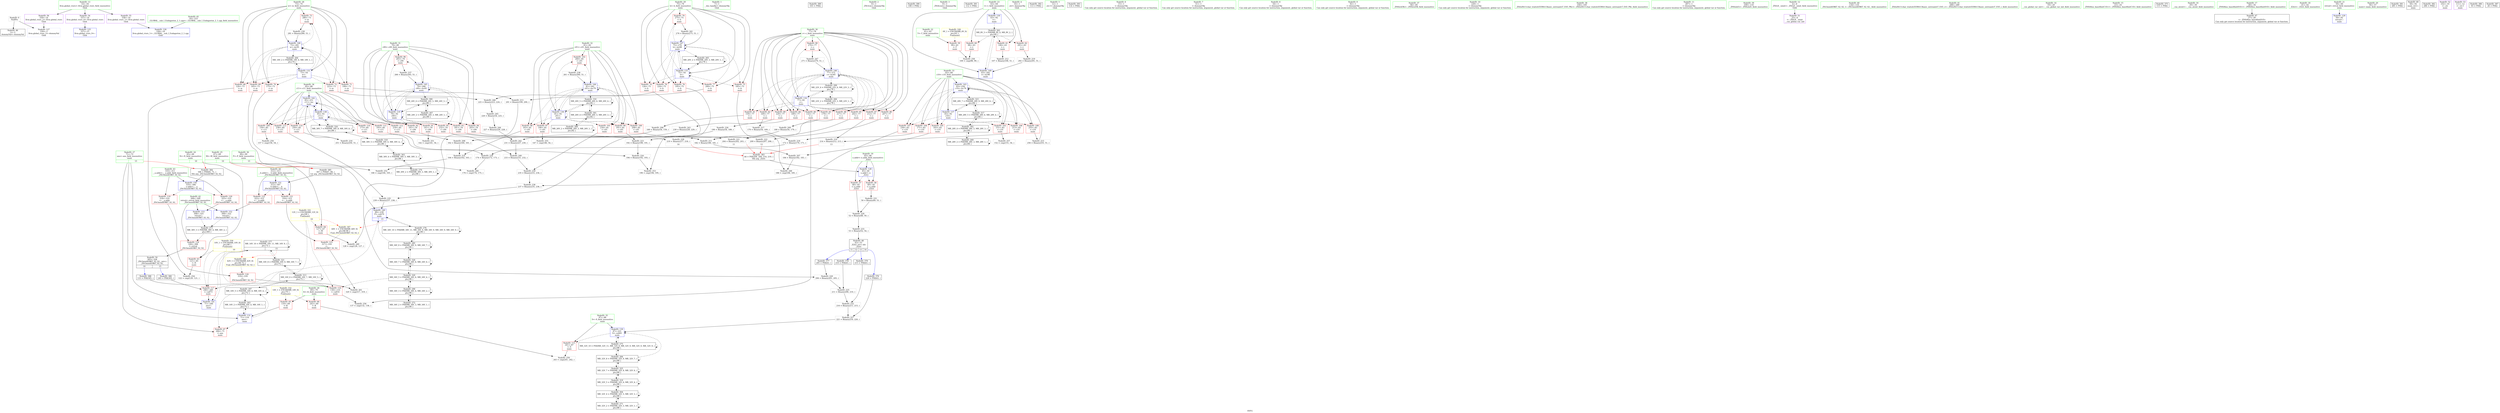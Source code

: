 digraph "SVFG" {
	label="SVFG";

	Node0x55c3eec5e790 [shape=record,color=grey,label="{NodeID: 0\nNullPtr}"];
	Node0x55c3eec5e790 -> Node0x55c3eec7aa50[style=solid];
	Node0x55c3eec5e790 -> Node0x55c3eec80d90[style=solid];
	Node0x55c3eec9a570 [shape=record,color=black,label="{NodeID: 277\nMR_16V_10 = PHI(MR_16V_11, MR_16V_9, )\npts\{72 \}\n|{|<s4>15}}"];
	Node0x55c3eec9a570 -> Node0x55c3eec80540[style=dashed];
	Node0x55c3eec9a570 -> Node0x55c3eec81920[style=dashed];
	Node0x55c3eec9a570 -> Node0x55c3eec9a570[style=dashed];
	Node0x55c3eec9a570 -> Node0x55c3eeca8570[style=dashed];
	Node0x55c3eec9a570:s4 -> Node0x55c3eecac6b0[style=dashed,color=red];
	Node0x55c3eec7b070 [shape=record,color=red,label="{NodeID: 111\n193\<--85\n\<--c11\nmain\n}"];
	Node0x55c3eec7b070 -> Node0x55c3eec87ba0[style=solid];
	Node0x55c3eec5ebe0 [shape=record,color=green,label="{NodeID: 28\n73\<--74\nw\<--w_field_insensitive\nmain\n}"];
	Node0x55c3eec5ebe0 -> Node0x55c3eec7cd40[style=solid];
	Node0x55c3eec5ebe0 -> Node0x55c3eec7ce10[style=solid];
	Node0x55c3eec5ebe0 -> Node0x55c3eec7cee0[style=solid];
	Node0x55c3eec5ebe0 -> Node0x55c3eec7cfb0[style=solid];
	Node0x55c3eec5ebe0 -> Node0x55c3eec7d080[style=solid];
	Node0x55c3eec5ebe0 -> Node0x55c3eec7d150[style=solid];
	Node0x55c3eec5ebe0 -> Node0x55c3eec811d0[style=solid];
	Node0x55c3eec5ebe0 -> Node0x55c3eec81ed0[style=solid];
	Node0x55c3eec84190 [shape=record,color=black,label="{NodeID: 388\n133 = PHI(305, )\n}"];
	Node0x55c3eec84190 -> Node0x55c3eec804b0[style=solid];
	Node0x55c3eec878a0 [shape=record,color=grey,label="{NodeID: 222\n209 = Binary(207, 208, )\n|{<s0>12}}"];
	Node0x55c3eec878a0:s0 -> Node0x55c3eecc24a0[style=solid,color=red];
	Node0x55c3eec81780 [shape=record,color=blue,label="{NodeID: 139\n87\<--221\nS\<--sub61\nmain\n}"];
	Node0x55c3eec81780 -> Node0x55c3eec80420[style=dashed];
	Node0x55c3eec81780 -> Node0x55c3eec99b70[style=dashed];
	Node0x55c3eec7c350 [shape=record,color=purple,label="{NodeID: 56\n339\<--14\nllvm.global_ctors_2\<--llvm.global_ctors\nGlob }"];
	Node0x55c3eec7c350 -> Node0x55c3eec80d90[style=solid];
	Node0x55c3eec8a2a0 [shape=record,color=grey,label="{NodeID: 250\n157 = cmp(156, 54, )\n}"];
	Node0x55c3eec7da40 [shape=record,color=red,label="{NodeID: 84\n189\<--77\n\<--c\nmain\n}"];
	Node0x55c3eec7da40 -> Node0x55c3eec87ea0[style=solid];
	Node0x55c3eec6dd50 [shape=record,color=green,label="{NodeID: 1\n7\<--1\n__dso_handle\<--dummyObj\nGlob }"];
	Node0x55c3eec7b140 [shape=record,color=red,label="{NodeID: 112\n218\<--85\n\<--c11\nmain\n}"];
	Node0x55c3eec7b140 -> Node0x55c3eec881a0[style=solid];
	Node0x55c3eec79dd0 [shape=record,color=green,label="{NodeID: 29\n75\<--76\nh\<--h_field_insensitive\nmain\n}"];
	Node0x55c3eec79dd0 -> Node0x55c3eec7d220[style=solid];
	Node0x55c3eec79dd0 -> Node0x55c3eec7d2f0[style=solid];
	Node0x55c3eec79dd0 -> Node0x55c3eec7d3c0[style=solid];
	Node0x55c3eec79dd0 -> Node0x55c3eec7d490[style=solid];
	Node0x55c3eec79dd0 -> Node0x55c3eec7d560[style=solid];
	Node0x55c3eec79dd0 -> Node0x55c3eec7d630[style=solid];
	Node0x55c3eec79dd0 -> Node0x55c3eec812a0[style=solid];
	Node0x55c3eec79dd0 -> Node0x55c3eec81e00[style=solid];
	Node0x55c3eec843c0 [shape=record,color=black,label="{NodeID: 389\n103 = PHI()\n}"];
	Node0x55c3eec87a20 [shape=record,color=grey,label="{NodeID: 223\n192 = Binary(190, 191, )\n}"];
	Node0x55c3eec87a20 -> Node0x55c3eec87ba0[style=solid];
	Node0x55c3eec81850 [shape=record,color=blue,label="{NodeID: 140\n89\<--239\nP\<--sub70\nmain\n|{|<s2>15}}"];
	Node0x55c3eec81850 -> Node0x55c3eec80540[style=dashed];
	Node0x55c3eec81850 -> Node0x55c3eec9a070[style=dashed];
	Node0x55c3eec81850:s2 -> Node0x55c3eecac790[style=dashed,color=red];
	Node0x55c3eec7c450 [shape=record,color=red,label="{NodeID: 57\n48\<--45\n\<--x.addr\n_Z2tri\n}"];
	Node0x55c3eec7c450 -> Node0x55c3eec88320[style=solid];
	Node0x55c3eec8a420 [shape=record,color=grey,label="{NodeID: 251\n142 = cmp(141, 54, )\n}"];
	Node0x55c3eec7db10 [shape=record,color=red,label="{NodeID: 85\n202\<--77\n\<--c\nmain\n}"];
	Node0x55c3eec7db10 -> Node0x55c3eec87720[style=solid];
	Node0x55c3eec704f0 [shape=record,color=green,label="{NodeID: 2\n8\<--1\n_ZSt3cin\<--dummyObj\nGlob }"];
	Node0x55c3eec7b210 [shape=record,color=red,label="{NodeID: 113\n238\<--85\n\<--c11\nmain\n}"];
	Node0x55c3eec7b210 -> Node0x55c3eec88c20[style=solid];
	Node0x55c3eec79e60 [shape=record,color=green,label="{NodeID: 30\n77\<--78\nc\<--c_field_insensitive\nmain\n}"];
	Node0x55c3eec79e60 -> Node0x55c3eec7d700[style=solid];
	Node0x55c3eec79e60 -> Node0x55c3eec7d7d0[style=solid];
	Node0x55c3eec79e60 -> Node0x55c3eec7d8a0[style=solid];
	Node0x55c3eec79e60 -> Node0x55c3eec7d970[style=solid];
	Node0x55c3eec79e60 -> Node0x55c3eec7da40[style=solid];
	Node0x55c3eec79e60 -> Node0x55c3eec7db10[style=solid];
	Node0x55c3eec79e60 -> Node0x55c3eec7dbe0[style=solid];
	Node0x55c3eec79e60 -> Node0x55c3eec7dcb0[style=solid];
	Node0x55c3eec79e60 -> Node0x55c3eec7dd80[style=solid];
	Node0x55c3eec79e60 -> Node0x55c3eec7de50[style=solid];
	Node0x55c3eec79e60 -> Node0x55c3eec7df20[style=solid];
	Node0x55c3eec79e60 -> Node0x55c3eec81370[style=solid];
	Node0x55c3eec79e60 -> Node0x55c3eec81d30[style=solid];
	Node0x55c3eec84490 [shape=record,color=black,label="{NodeID: 390\n108 = PHI()\n}"];
	Node0x55c3eec87ba0 [shape=record,color=grey,label="{NodeID: 224\n194 = Binary(192, 193, )\n}"];
	Node0x55c3eec87ba0 -> Node0x55c3eec8a720[style=solid];
	Node0x55c3eec81920 [shape=record,color=blue,label="{NodeID: 141\n71\<--246\nans\<--\nmain\n}"];
	Node0x55c3eec81920 -> Node0x55c3eec9a570[style=dashed];
	Node0x55c3eec7c520 [shape=record,color=red,label="{NodeID: 58\n49\<--45\n\<--x.addr\n_Z2tri\n}"];
	Node0x55c3eec7c520 -> Node0x55c3eec88620[style=solid];
	Node0x55c3eec8a5a0 [shape=record,color=grey,label="{NodeID: 252\n166 = cmp(164, 165, )\n}"];
	Node0x55c3eec7dbe0 [shape=record,color=red,label="{NodeID: 86\n207\<--77\n\<--c\nmain\n}"];
	Node0x55c3eec7dbe0 -> Node0x55c3eec878a0[style=solid];
	Node0x55c3eec5d9b0 [shape=record,color=green,label="{NodeID: 3\n9\<--1\n_ZSt4cout\<--dummyObj\nGlob }"];
	Node0x55c3eec7b2e0 [shape=record,color=red,label="{NodeID: 114\n250\<--85\n\<--c11\nmain\n}"];
	Node0x55c3eec7b2e0 -> Node0x55c3eec86fa0[style=solid];
	Node0x55c3eec79ef0 [shape=record,color=green,label="{NodeID: 31\n79\<--80\nc00\<--c00_field_insensitive\nmain\n}"];
	Node0x55c3eec79ef0 -> Node0x55c3eec7dff0[style=solid];
	Node0x55c3eec79ef0 -> Node0x55c3eec7e0c0[style=solid];
	Node0x55c3eec79ef0 -> Node0x55c3eec7e190[style=solid];
	Node0x55c3eec79ef0 -> Node0x55c3eec7e260[style=solid];
	Node0x55c3eec79ef0 -> Node0x55c3eec7e330[style=solid];
	Node0x55c3eec79ef0 -> Node0x55c3eec7b460[style=solid];
	Node0x55c3eec79ef0 -> Node0x55c3eec81440[style=solid];
	Node0x55c3eec79ef0 -> Node0x55c3eec81c60[style=solid];
	Node0x55c3eec84560 [shape=record,color=black,label="{NodeID: 391\n112 = PHI()\n}"];
	Node0x55c3eec87d20 [shape=record,color=grey,label="{NodeID: 225\n211 = Binary(206, 210, )\n}"];
	Node0x55c3eec87d20 -> Node0x55c3eec887a0[style=solid];
	Node0x55c3eec819f0 [shape=record,color=blue,label="{NodeID: 142\n85\<--251\nc11\<--inc\nmain\n}"];
	Node0x55c3eec819f0 -> Node0x55c3eec7aed0[style=dashed];
	Node0x55c3eec819f0 -> Node0x55c3eec7afa0[style=dashed];
	Node0x55c3eec819f0 -> Node0x55c3eec7b070[style=dashed];
	Node0x55c3eec819f0 -> Node0x55c3eec7b140[style=dashed];
	Node0x55c3eec819f0 -> Node0x55c3eec7b210[style=dashed];
	Node0x55c3eec819f0 -> Node0x55c3eec7b2e0[style=dashed];
	Node0x55c3eec819f0 -> Node0x55c3eec816b0[style=dashed];
	Node0x55c3eec819f0 -> Node0x55c3eec819f0[style=dashed];
	Node0x55c3eec819f0 -> Node0x55c3eeca9470[style=dashed];
	Node0x55c3eec7c5f0 [shape=record,color=red,label="{NodeID: 59\n99\<--61\n\<--T\nmain\n}"];
	Node0x55c3eec7c5f0 -> Node0x55c3eec7fa50[style=solid];
	Node0x55c3eec8a720 [shape=record,color=grey,label="{NodeID: 253\n196 = cmp(194, 195, )\n}"];
	Node0x55c3eec7dcb0 [shape=record,color=red,label="{NodeID: 87\n212\<--77\n\<--c\nmain\n}"];
	Node0x55c3eec7dcb0 -> Node0x55c3eec866a0[style=solid];
	Node0x55c3eec5dfe0 [shape=record,color=green,label="{NodeID: 4\n10\<--1\n.str\<--dummyObj\nGlob }"];
	Node0x55c3eec80420 [shape=record,color=red,label="{NodeID: 115\n241\<--87\n\<--S\nmain\n}"];
	Node0x55c3eec80420 -> Node0x55c3eec7fbd0[style=solid];
	Node0x55c3eec79f80 [shape=record,color=green,label="{NodeID: 32\n81\<--82\nc01\<--c01_field_insensitive\nmain\n}"];
	Node0x55c3eec79f80 -> Node0x55c3eec7b530[style=solid];
	Node0x55c3eec79f80 -> Node0x55c3eec7b600[style=solid];
	Node0x55c3eec79f80 -> Node0x55c3eec7b6d0[style=solid];
	Node0x55c3eec79f80 -> Node0x55c3eec7b7a0[style=solid];
	Node0x55c3eec79f80 -> Node0x55c3eec7b870[style=solid];
	Node0x55c3eec79f80 -> Node0x55c3eec7b940[style=solid];
	Node0x55c3eec79f80 -> Node0x55c3eec81510[style=solid];
	Node0x55c3eec79f80 -> Node0x55c3eec81b90[style=solid];
	Node0x55c3eec84630 [shape=record,color=black,label="{NodeID: 392\n113 = PHI()\n}"];
	Node0x55c3eec87ea0 [shape=record,color=grey,label="{NodeID: 226\n190 = Binary(54, 189, )\n}"];
	Node0x55c3eec87ea0 -> Node0x55c3eec87a20[style=solid];
	Node0x55c3eec81ac0 [shape=record,color=blue,label="{NodeID: 143\n83\<--256\nc10\<--inc76\nmain\n}"];
	Node0x55c3eec81ac0 -> Node0x55c3eec7ba10[style=dashed];
	Node0x55c3eec81ac0 -> Node0x55c3eec7bae0[style=dashed];
	Node0x55c3eec81ac0 -> Node0x55c3eec7bbb0[style=dashed];
	Node0x55c3eec81ac0 -> Node0x55c3eec7ac60[style=dashed];
	Node0x55c3eec81ac0 -> Node0x55c3eec7ad30[style=dashed];
	Node0x55c3eec81ac0 -> Node0x55c3eec7ae00[style=dashed];
	Node0x55c3eec81ac0 -> Node0x55c3eec81ac0[style=dashed];
	Node0x55c3eec81ac0 -> Node0x55c3eeca8f70[style=dashed];
	Node0x55c3eec7c6c0 [shape=record,color=red,label="{NodeID: 60\n98\<--63\n\<--t\nmain\n}"];
	Node0x55c3eec7c6c0 -> Node0x55c3eec7fa50[style=solid];
	Node0x55c3eec7f450 [shape=record,color=grey,label="{NodeID: 254\n122 = cmp(120, 121, )\n}"];
	Node0x55c3eec7dd80 [shape=record,color=red,label="{NodeID: 88\n217\<--77\n\<--c\nmain\n}"];
	Node0x55c3eec7dd80 -> Node0x55c3eec881a0[style=solid];
	Node0x55c3eec5e070 [shape=record,color=green,label="{NodeID: 5\n12\<--1\n.str.1\<--dummyObj\nGlob }"];
	Node0x55c3eec804b0 [shape=record,color=red,label="{NodeID: 116\n136\<--133\n\<--call14\nmain\n}"];
	Node0x55c3eec804b0 -> Node0x55c3eec7f750[style=solid];
	Node0x55c3eec7a010 [shape=record,color=green,label="{NodeID: 33\n83\<--84\nc10\<--c10_field_insensitive\nmain\n}"];
	Node0x55c3eec7a010 -> Node0x55c3eec7ba10[style=solid];
	Node0x55c3eec7a010 -> Node0x55c3eec7bae0[style=solid];
	Node0x55c3eec7a010 -> Node0x55c3eec7bbb0[style=solid];
	Node0x55c3eec7a010 -> Node0x55c3eec7ac60[style=solid];
	Node0x55c3eec7a010 -> Node0x55c3eec7ad30[style=solid];
	Node0x55c3eec7a010 -> Node0x55c3eec7ae00[style=solid];
	Node0x55c3eec7a010 -> Node0x55c3eec815e0[style=solid];
	Node0x55c3eec7a010 -> Node0x55c3eec81ac0[style=solid];
	Node0x55c3eec84730 [shape=record,color=black,label="{NodeID: 393\n114 = PHI()\n}"];
	Node0x55c3eec88020 [shape=record,color=grey,label="{NodeID: 227\n221 = Binary(216, 220, )\n}"];
	Node0x55c3eec88020 -> Node0x55c3eec81780[style=solid];
	Node0x55c3eec81b90 [shape=record,color=blue,label="{NodeID: 144\n81\<--261\nc01\<--inc79\nmain\n}"];
	Node0x55c3eec81b90 -> Node0x55c3eec7b530[style=dashed];
	Node0x55c3eec81b90 -> Node0x55c3eec7b600[style=dashed];
	Node0x55c3eec81b90 -> Node0x55c3eec7b6d0[style=dashed];
	Node0x55c3eec81b90 -> Node0x55c3eec7b7a0[style=dashed];
	Node0x55c3eec81b90 -> Node0x55c3eec7b870[style=dashed];
	Node0x55c3eec81b90 -> Node0x55c3eec7b940[style=dashed];
	Node0x55c3eec81b90 -> Node0x55c3eec81510[style=dashed];
	Node0x55c3eec81b90 -> Node0x55c3eec81b90[style=dashed];
	Node0x55c3eec81b90 -> Node0x55c3eeca6c70[style=dashed];
	Node0x55c3eec7c790 [shape=record,color=red,label="{NodeID: 61\n106\<--63\n\<--t\nmain\n}"];
	Node0x55c3eec7c790 -> Node0x55c3eec869a0[style=solid];
	Node0x55c3eec7f5d0 [shape=record,color=grey,label="{NodeID: 255\n147 = cmp(146, 54, )\n}"];
	Node0x55c3eec7de50 [shape=record,color=red,label="{NodeID: 89\n229\<--77\n\<--c\nmain\n}"];
	Node0x55c3eec7de50 -> Node0x55c3eec89820[style=solid];
	Node0x55c3eec5f420 [shape=record,color=green,label="{NodeID: 6\n15\<--1\n\<--dummyObj\nCan only get source location for instruction, argument, global var or function.}"];
	Node0x55c3eec80540 [shape=record,color=red,label="{NodeID: 117\n246\<--245\n\<--call73\nmain\n}"];
	Node0x55c3eec80540 -> Node0x55c3eec81920[style=solid];
	Node0x55c3eec7a0a0 [shape=record,color=green,label="{NodeID: 34\n85\<--86\nc11\<--c11_field_insensitive\nmain\n}"];
	Node0x55c3eec7a0a0 -> Node0x55c3eec7aed0[style=solid];
	Node0x55c3eec7a0a0 -> Node0x55c3eec7afa0[style=solid];
	Node0x55c3eec7a0a0 -> Node0x55c3eec7b070[style=solid];
	Node0x55c3eec7a0a0 -> Node0x55c3eec7b140[style=solid];
	Node0x55c3eec7a0a0 -> Node0x55c3eec7b210[style=solid];
	Node0x55c3eec7a0a0 -> Node0x55c3eec7b2e0[style=solid];
	Node0x55c3eec7a0a0 -> Node0x55c3eec816b0[style=solid];
	Node0x55c3eec7a0a0 -> Node0x55c3eec819f0[style=solid];
	Node0x55c3eec881a0 [shape=record,color=grey,label="{NodeID: 228\n219 = Binary(217, 218, )\n|{<s0>14}}"];
	Node0x55c3eec881a0:s0 -> Node0x55c3eecc24a0[style=solid,color=red];
	Node0x55c3eec81c60 [shape=record,color=blue,label="{NodeID: 145\n79\<--266\nc00\<--inc82\nmain\n}"];
	Node0x55c3eec81c60 -> Node0x55c3eec7dff0[style=dashed];
	Node0x55c3eec81c60 -> Node0x55c3eec7e0c0[style=dashed];
	Node0x55c3eec81c60 -> Node0x55c3eec7e190[style=dashed];
	Node0x55c3eec81c60 -> Node0x55c3eec7e260[style=dashed];
	Node0x55c3eec81c60 -> Node0x55c3eec7e330[style=dashed];
	Node0x55c3eec81c60 -> Node0x55c3eec7b460[style=dashed];
	Node0x55c3eec81c60 -> Node0x55c3eec81440[style=dashed];
	Node0x55c3eec81c60 -> Node0x55c3eec81c60[style=dashed];
	Node0x55c3eec81c60 -> Node0x55c3eeca1c70[style=dashed];
	Node0x55c3eec7c860 [shape=record,color=red,label="{NodeID: 62\n291\<--63\n\<--t\nmain\n}"];
	Node0x55c3eec7c860 -> Node0x55c3eec87420[style=solid];
	Node0x55c3eec7f750 [shape=record,color=grey,label="{NodeID: 256\n137 = cmp(132, 136, )\n}"];
	Node0x55c3eec7df20 [shape=record,color=red,label="{NodeID: 90\n270\<--77\n\<--c\nmain\n}"];
	Node0x55c3eec7df20 -> Node0x55c3eec89e20[style=solid];
	Node0x55c3eec5f4b0 [shape=record,color=green,label="{NodeID: 7\n51\<--1\n\<--dummyObj\nCan only get source location for instruction, argument, global var or function.}"];
	Node0x55c3eec9d080 [shape=record,color=black,label="{NodeID: 284\nMR_32V_8 = PHI(MR_32V_9, MR_32V_7, )\npts\{88 \}\n}"];
	Node0x55c3eec9d080 -> Node0x55c3eec81780[style=dashed];
	Node0x55c3eec9d080 -> Node0x55c3eec99b70[style=dashed];
	Node0x55c3eec9d080 -> Node0x55c3eec9d080[style=dashed];
	Node0x55c3eec9d080 -> Node0x55c3eeca9970[style=dashed];
	Node0x55c3eec80610 [shape=record,color=red,label="{NodeID: 118\n328\<--308\n\<--retval\n_ZSt3minIiERKT_S2_S2_\n}"];
	Node0x55c3eec80610 -> Node0x55c3eec7be10[style=solid];
	Node0x55c3eec7a130 [shape=record,color=green,label="{NodeID: 35\n87\<--88\nS\<--S_field_insensitive\nmain\n}"];
	Node0x55c3eec7a130 -> Node0x55c3eec80420[style=solid];
	Node0x55c3eec7a130 -> Node0x55c3eec81780[style=solid];
	Node0x55c3eec88320 [shape=record,color=grey,label="{NodeID: 229\n52 = Binary(48, 50, )\n}"];
	Node0x55c3eec88320 -> Node0x55c3eec88920[style=solid];
	Node0x55c3eec81d30 [shape=record,color=blue,label="{NodeID: 146\n77\<--271\nc\<--inc85\nmain\n}"];
	Node0x55c3eec81d30 -> Node0x55c3eec7d700[style=dashed];
	Node0x55c3eec81d30 -> Node0x55c3eec7d7d0[style=dashed];
	Node0x55c3eec81d30 -> Node0x55c3eec7d8a0[style=dashed];
	Node0x55c3eec81d30 -> Node0x55c3eec7d970[style=dashed];
	Node0x55c3eec81d30 -> Node0x55c3eec7da40[style=dashed];
	Node0x55c3eec81d30 -> Node0x55c3eec7db10[style=dashed];
	Node0x55c3eec81d30 -> Node0x55c3eec7dbe0[style=dashed];
	Node0x55c3eec81d30 -> Node0x55c3eec7dcb0[style=dashed];
	Node0x55c3eec81d30 -> Node0x55c3eec7dd80[style=dashed];
	Node0x55c3eec81d30 -> Node0x55c3eec7de50[style=dashed];
	Node0x55c3eec81d30 -> Node0x55c3eec7df20[style=dashed];
	Node0x55c3eec81d30 -> Node0x55c3eec81d30[style=dashed];
	Node0x55c3eec81d30 -> Node0x55c3eeca1770[style=dashed];
	Node0x55c3eec7c930 [shape=record,color=red,label="{NodeID: 63\n121\<--65\n\<--N\nmain\n}"];
	Node0x55c3eec7c930 -> Node0x55c3eec7f450[style=solid];
	Node0x55c3eec7f8d0 [shape=record,color=grey,label="{NodeID: 257\n152 = cmp(151, 54, )\n}"];
	Node0x55c3eec7dff0 [shape=record,color=red,label="{NodeID: 91\n141\<--79\n\<--c00\nmain\n}"];
	Node0x55c3eec7dff0 -> Node0x55c3eec8a420[style=solid];
	Node0x55c3eec5f540 [shape=record,color=green,label="{NodeID: 8\n54\<--1\n\<--dummyObj\nCan only get source location for instruction, argument, global var or function.}"];
	Node0x55c3eec9d170 [shape=record,color=black,label="{NodeID: 285\nMR_34V_8 = PHI(MR_34V_9, MR_34V_7, )\npts\{90 \}\n}"];
	Node0x55c3eec9d170 -> Node0x55c3eec81850[style=dashed];
	Node0x55c3eec9d170 -> Node0x55c3eec9a070[style=dashed];
	Node0x55c3eec9d170 -> Node0x55c3eec9d170[style=dashed];
	Node0x55c3eec9d170 -> Node0x55c3eeca9e70[style=dashed];
	Node0x55c3eec806e0 [shape=record,color=red,label="{NodeID: 119\n318\<--310\n\<--__a.addr\n_ZSt3minIiERKT_S2_S2_\n}"];
	Node0x55c3eec806e0 -> Node0x55c3eec80af0[style=solid];
	Node0x55c3eec7a200 [shape=record,color=green,label="{NodeID: 36\n89\<--90\nP\<--P_field_insensitive\nmain\n|{|<s1>15}}"];
	Node0x55c3eec7a200 -> Node0x55c3eec81850[style=solid];
	Node0x55c3eec7a200:s1 -> Node0x55c3eecc2a00[style=solid,color=red];
	Node0x55c3eeca5d70 [shape=record,color=black,label="{NodeID: 313\nMR_16V_6 = PHI(MR_16V_7, MR_16V_5, )\npts\{72 \}\n}"];
	Node0x55c3eeca5d70 -> Node0x55c3eec804b0[style=dashed];
	Node0x55c3eeca5d70 -> Node0x55c3eeca0d70[style=dashed];
	Node0x55c3eeca5d70 -> Node0x55c3eeca5d70[style=dashed];
	Node0x55c3eeca5d70 -> Node0x55c3eeca8570[style=dashed];
	Node0x55c3eec884a0 [shape=record,color=grey,label="{NodeID: 230\n281 = Binary(280, 51, )\n}"];
	Node0x55c3eec884a0 -> Node0x55c3eec81ed0[style=solid];
	Node0x55c3eec81e00 [shape=record,color=blue,label="{NodeID: 147\n75\<--276\nh\<--inc88\nmain\n}"];
	Node0x55c3eec81e00 -> Node0x55c3eec7d220[style=dashed];
	Node0x55c3eec81e00 -> Node0x55c3eec7d2f0[style=dashed];
	Node0x55c3eec81e00 -> Node0x55c3eec7d3c0[style=dashed];
	Node0x55c3eec81e00 -> Node0x55c3eec7d490[style=dashed];
	Node0x55c3eec81e00 -> Node0x55c3eec7d560[style=dashed];
	Node0x55c3eec81e00 -> Node0x55c3eec7d630[style=dashed];
	Node0x55c3eec81e00 -> Node0x55c3eec812a0[style=dashed];
	Node0x55c3eec81e00 -> Node0x55c3eec81e00[style=dashed];
	Node0x55c3eec81e00 -> Node0x55c3eec96970[style=dashed];
	Node0x55c3eec7ca00 [shape=record,color=red,label="{NodeID: 64\n127\<--67\n\<--M\nmain\n}"];
	Node0x55c3eec7ca00 -> Node0x55c3eec8a120[style=solid];
	Node0x55c3eec7fa50 [shape=record,color=grey,label="{NodeID: 258\n100 = cmp(98, 99, )\n}"];
	Node0x55c3eec7e0c0 [shape=record,color=red,label="{NodeID: 92\n161\<--79\n\<--c00\nmain\n}"];
	Node0x55c3eec7e0c0 -> Node0x55c3eec863a0[style=solid];
	Node0x55c3eec5ddd0 [shape=record,color=green,label="{NodeID: 9\n92\<--1\n\<--dummyObj\nCan only get source location for instruction, argument, global var or function.}"];
	Node0x55c3eec807b0 [shape=record,color=red,label="{NodeID: 120\n325\<--310\n\<--__a.addr\n_ZSt3minIiERKT_S2_S2_\n}"];
	Node0x55c3eec807b0 -> Node0x55c3eec822e0[style=solid];
	Node0x55c3eec7a2d0 [shape=record,color=green,label="{NodeID: 37\n94\<--95\n_ZNSirsERi\<--_ZNSirsERi_field_insensitive\n}"];
	Node0x55c3eec88620 [shape=record,color=grey,label="{NodeID: 231\n50 = Binary(49, 51, )\n}"];
	Node0x55c3eec88620 -> Node0x55c3eec88320[style=solid];
	Node0x55c3eec81ed0 [shape=record,color=blue,label="{NodeID: 148\n73\<--281\nw\<--inc91\nmain\n}"];
	Node0x55c3eec81ed0 -> Node0x55c3eec7cd40[style=dashed];
	Node0x55c3eec81ed0 -> Node0x55c3eec7ce10[style=dashed];
	Node0x55c3eec81ed0 -> Node0x55c3eec7cee0[style=dashed];
	Node0x55c3eec81ed0 -> Node0x55c3eec7cfb0[style=dashed];
	Node0x55c3eec81ed0 -> Node0x55c3eec7d080[style=dashed];
	Node0x55c3eec81ed0 -> Node0x55c3eec7d150[style=dashed];
	Node0x55c3eec81ed0 -> Node0x55c3eec81ed0[style=dashed];
	Node0x55c3eec81ed0 -> Node0x55c3eec96470[style=dashed];
	Node0x55c3eec7cad0 [shape=record,color=red,label="{NodeID: 65\n116\<--69\n\<--K\nmain\n}"];
	Node0x55c3eec7cad0 -> Node0x55c3eec81100[style=solid];
	Node0x55c3eec7fbd0 [shape=record,color=grey,label="{NodeID: 259\n243 = cmp(241, 242, )\n}"];
	Node0x55c3eec7e190 [shape=record,color=red,label="{NodeID: 93\n181\<--79\n\<--c00\nmain\n}"];
	Node0x55c3eec7e190 -> Node0x55c3eec86820[style=solid];
	Node0x55c3eec5de60 [shape=record,color=green,label="{NodeID: 10\n228\<--1\n\<--dummyObj\nCan only get source location for instruction, argument, global var or function.}"];
	Node0x55c3eec80880 [shape=record,color=red,label="{NodeID: 121\n316\<--312\n\<--__b.addr\n_ZSt3minIiERKT_S2_S2_\n}"];
	Node0x55c3eec80880 -> Node0x55c3eec80a20[style=solid];
	Node0x55c3eec7a3a0 [shape=record,color=green,label="{NodeID: 38\n104\<--105\n_ZStlsISt11char_traitsIcEERSt13basic_ostreamIcT_ES5_PKc\<--_ZStlsISt11char_traitsIcEERSt13basic_ostreamIcT_ES5_PKc_field_insensitive\n}"];
	Node0x55c3eec887a0 [shape=record,color=grey,label="{NodeID: 232\n216 = Binary(211, 215, )\n}"];
	Node0x55c3eec887a0 -> Node0x55c3eec88020[style=solid];
	Node0x55c3eec81fa0 [shape=record,color=blue,label="{NodeID: 149\n63\<--292\nt\<--inc96\nmain\n}"];
	Node0x55c3eec81fa0 -> Node0x55c3eec95a70[style=dashed];
	Node0x55c3eec7cba0 [shape=record,color=red,label="{NodeID: 66\n242\<--69\n\<--K\nmain\n}"];
	Node0x55c3eec7cba0 -> Node0x55c3eec7fbd0[style=solid];
	Node0x55c3eec7fd50 [shape=record,color=grey,label="{NodeID: 260\n176 = cmp(174, 175, )\n}"];
	Node0x55c3eec7e260 [shape=record,color=red,label="{NodeID: 94\n203\<--79\n\<--c00\nmain\n}"];
	Node0x55c3eec7e260 -> Node0x55c3eec87720[style=solid];
	Node0x55c3eec5dbc0 [shape=record,color=green,label="{NodeID: 11\n287\<--1\n\<--dummyObj\nCan only get source location for instruction, argument, global var or function.}"];
	Node0x55c3eec80950 [shape=record,color=red,label="{NodeID: 122\n322\<--312\n\<--__b.addr\n_ZSt3minIiERKT_S2_S2_\n}"];
	Node0x55c3eec80950 -> Node0x55c3eec82210[style=solid];
	Node0x55c3eec7a470 [shape=record,color=green,label="{NodeID: 39\n109\<--110\n_ZNSolsEi\<--_ZNSolsEi_field_insensitive\n}"];
	Node0x55c3eeca6c70 [shape=record,color=black,label="{NodeID: 316\nMR_26V_5 = PHI(MR_26V_6, MR_26V_4, )\npts\{82 \}\n}"];
	Node0x55c3eeca6c70 -> Node0x55c3eec81510[style=dashed];
	Node0x55c3eeca6c70 -> Node0x55c3eeca2170[style=dashed];
	Node0x55c3eeca6c70 -> Node0x55c3eeca6c70[style=dashed];
	Node0x55c3eec88920 [shape=record,color=grey,label="{NodeID: 233\n53 = Binary(52, 54, )\n}"];
	Node0x55c3eec88920 -> Node0x55c3eec7bc70[style=solid];
	Node0x55c3eec82070 [shape=record,color=blue,label="{NodeID: 150\n310\<--306\n__a.addr\<--__a\n_ZSt3minIiERKT_S2_S2_\n}"];
	Node0x55c3eec82070 -> Node0x55c3eec806e0[style=dashed];
	Node0x55c3eec82070 -> Node0x55c3eec807b0[style=dashed];
	Node0x55c3eec7cc70 [shape=record,color=red,label="{NodeID: 67\n284\<--71\n\<--ans\nmain\n}"];
	Node0x55c3eec7fed0 [shape=record,color=grey,label="{NodeID: 261\n320 = cmp(317, 319, )\n}"];
	Node0x55c3eec7e330 [shape=record,color=red,label="{NodeID: 95\n232\<--79\n\<--c00\nmain\n}"];
	Node0x55c3eec7e330 -> Node0x55c3eec893a0[style=solid];
	Node0x55c3eec5dc90 [shape=record,color=green,label="{NodeID: 12\n4\<--6\n_ZStL8__ioinit\<--_ZStL8__ioinit_field_insensitive\nGlob }"];
	Node0x55c3eec5dc90 -> Node0x55c3eec7bee0[style=solid];
	Node0x55c3eec860a0 [shape=record,color=grey,label="{NodeID: 206\n160 = Binary(54, 159, )\n}"];
	Node0x55c3eec860a0 -> Node0x55c3eec863a0[style=solid];
	Node0x55c3eec80a20 [shape=record,color=red,label="{NodeID: 123\n317\<--316\n\<--\n_ZSt3minIiERKT_S2_S2_\n}"];
	Node0x55c3eec80a20 -> Node0x55c3eec7fed0[style=solid];
	Node0x55c3eec7a540 [shape=record,color=green,label="{NodeID: 40\n134\<--135\n_ZSt3minIiERKT_S2_S2_\<--_ZSt3minIiERKT_S2_S2__field_insensitive\n}"];
	Node0x55c3eeca7170 [shape=record,color=black,label="{NodeID: 317\nMR_28V_5 = PHI(MR_28V_6, MR_28V_4, )\npts\{84 \}\n}"];
	Node0x55c3eeca7170 -> Node0x55c3eeca2670[style=dashed];
	Node0x55c3eeca7170 -> Node0x55c3eeca7170[style=dashed];
	Node0x55c3eeca7170 -> Node0x55c3eeca8f70[style=dashed];
	Node0x55c3eec88aa0 [shape=record,color=grey,label="{NodeID: 234\n174 = Binary(172, 173, )\n}"];
	Node0x55c3eec88aa0 -> Node0x55c3eec7fd50[style=solid];
	Node0x55c3eec82140 [shape=record,color=blue,label="{NodeID: 151\n312\<--307\n__b.addr\<--__b\n_ZSt3minIiERKT_S2_S2_\n}"];
	Node0x55c3eec82140 -> Node0x55c3eec80880[style=dashed];
	Node0x55c3eec82140 -> Node0x55c3eec80950[style=dashed];
	Node0x55c3eec7cd40 [shape=record,color=red,label="{NodeID: 68\n120\<--73\n\<--w\nmain\n}"];
	Node0x55c3eec7cd40 -> Node0x55c3eec7f450[style=solid];
	Node0x55c3eec95a70 [shape=record,color=black,label="{NodeID: 262\nMR_8V_3 = PHI(MR_8V_4, MR_8V_2, )\npts\{64 \}\n}"];
	Node0x55c3eec95a70 -> Node0x55c3eec7c6c0[style=dashed];
	Node0x55c3eec95a70 -> Node0x55c3eec7c790[style=dashed];
	Node0x55c3eec95a70 -> Node0x55c3eec7c860[style=dashed];
	Node0x55c3eec95a70 -> Node0x55c3eec81fa0[style=dashed];
	Node0x55c3eec7b460 [shape=record,color=red,label="{NodeID: 96\n265\<--79\n\<--c00\nmain\n}"];
	Node0x55c3eec7b460 -> Node0x55c3eec88f20[style=solid];
	Node0x55c3eec5e510 [shape=record,color=green,label="{NodeID: 13\n14\<--18\nllvm.global_ctors\<--llvm.global_ctors_field_insensitive\nGlob }"];
	Node0x55c3eec5e510 -> Node0x55c3eec7c150[style=solid];
	Node0x55c3eec5e510 -> Node0x55c3eec7c250[style=solid];
	Node0x55c3eec5e510 -> Node0x55c3eec7c350[style=solid];
	Node0x55c3eec86220 [shape=record,color=grey,label="{NodeID: 207\n184 = Binary(182, 183, )\n}"];
	Node0x55c3eec86220 -> Node0x55c3eec89fa0[style=solid];
	Node0x55c3eec80af0 [shape=record,color=red,label="{NodeID: 124\n319\<--318\n\<--\n_ZSt3minIiERKT_S2_S2_\n}"];
	Node0x55c3eec80af0 -> Node0x55c3eec7fed0[style=solid];
	Node0x55c3eec7a610 [shape=record,color=green,label="{NodeID: 41\n288\<--289\n_ZStlsISt11char_traitsIcEERSt13basic_ostreamIcT_ES5_c\<--_ZStlsISt11char_traitsIcEERSt13basic_ostreamIcT_ES5_c_field_insensitive\n}"];
	Node0x55c3eeca7670 [shape=record,color=black,label="{NodeID: 318\nMR_30V_5 = PHI(MR_30V_6, MR_30V_4, )\npts\{86 \}\n}"];
	Node0x55c3eeca7670 -> Node0x55c3eeca2b70[style=dashed];
	Node0x55c3eeca7670 -> Node0x55c3eeca7670[style=dashed];
	Node0x55c3eeca7670 -> Node0x55c3eeca9470[style=dashed];
	Node0x55c3eec88c20 [shape=record,color=grey,label="{NodeID: 235\n239 = Binary(237, 238, )\n}"];
	Node0x55c3eec88c20 -> Node0x55c3eec81850[style=solid];
	Node0x55c3eec82210 [shape=record,color=blue,label="{NodeID: 152\n308\<--322\nretval\<--\n_ZSt3minIiERKT_S2_S2_\n}"];
	Node0x55c3eec82210 -> Node0x55c3eec99170[style=dashed];
	Node0x55c3eec7ce10 [shape=record,color=red,label="{NodeID: 69\n165\<--73\n\<--w\nmain\n}"];
	Node0x55c3eec7ce10 -> Node0x55c3eec8a5a0[style=solid];
	Node0x55c3eecac6b0 [shape=record,color=yellow,style=double,label="{NodeID: 346\n42V_1 = ENCHI(MR_42V_0)\npts\{66 72 \}\nFun[_ZSt3minIiERKT_S2_S2_]}"];
	Node0x55c3eecac6b0 -> Node0x55c3eec80af0[style=dashed];
	Node0x55c3eec95f70 [shape=record,color=black,label="{NodeID: 263\nMR_16V_2 = PHI(MR_16V_4, MR_16V_1, )\npts\{72 \}\n}"];
	Node0x55c3eec95f70 -> Node0x55c3eec81100[style=dashed];
	Node0x55c3eec7b530 [shape=record,color=red,label="{NodeID: 97\n146\<--81\n\<--c01\nmain\n}"];
	Node0x55c3eec7b530 -> Node0x55c3eec7f5d0[style=solid];
	Node0x55c3eec5e5a0 [shape=record,color=green,label="{NodeID: 14\n19\<--20\n__cxx_global_var_init\<--__cxx_global_var_init_field_insensitive\n}"];
	Node0x55c3eec863a0 [shape=record,color=grey,label="{NodeID: 208\n162 = Binary(160, 161, )\n}"];
	Node0x55c3eec863a0 -> Node0x55c3eec86ca0[style=solid];
	Node0x55c3eec80bc0 [shape=record,color=blue,label="{NodeID: 125\n337\<--15\nllvm.global_ctors_0\<--\nGlob }"];
	Node0x55c3eec7a6e0 [shape=record,color=green,label="{NodeID: 42\n308\<--309\nretval\<--retval_field_insensitive\n_ZSt3minIiERKT_S2_S2_\n}"];
	Node0x55c3eec7a6e0 -> Node0x55c3eec80610[style=solid];
	Node0x55c3eec7a6e0 -> Node0x55c3eec82210[style=solid];
	Node0x55c3eec7a6e0 -> Node0x55c3eec822e0[style=solid];
	Node0x55c3eeca7b70 [shape=record,color=black,label="{NodeID: 319\nMR_32V_5 = PHI(MR_32V_6, MR_32V_4, )\npts\{88 \}\n}"];
	Node0x55c3eeca7b70 -> Node0x55c3eeca3070[style=dashed];
	Node0x55c3eeca7b70 -> Node0x55c3eeca7b70[style=dashed];
	Node0x55c3eeca7b70 -> Node0x55c3eeca9970[style=dashed];
	Node0x55c3eec88da0 [shape=record,color=grey,label="{NodeID: 236\n237 = Binary(235, 236, )\n}"];
	Node0x55c3eec88da0 -> Node0x55c3eec88c20[style=solid];
	Node0x55c3eec822e0 [shape=record,color=blue,label="{NodeID: 153\n308\<--325\nretval\<--\n_ZSt3minIiERKT_S2_S2_\n}"];
	Node0x55c3eec822e0 -> Node0x55c3eec99170[style=dashed];
	Node0x55c3eec7cee0 [shape=record,color=red,label="{NodeID: 70\n175\<--73\n\<--w\nmain\n}"];
	Node0x55c3eec7cee0 -> Node0x55c3eec7fd50[style=solid];
	Node0x55c3eecac790 [shape=record,color=yellow,style=double,label="{NodeID: 347\n44V_1 = ENCHI(MR_44V_0)\npts\{68 90 \}\nFun[_ZSt3minIiERKT_S2_S2_]}"];
	Node0x55c3eecac790 -> Node0x55c3eec80a20[style=dashed];
	Node0x55c3eec96470 [shape=record,color=black,label="{NodeID: 264\nMR_18V_2 = PHI(MR_18V_4, MR_18V_1, )\npts\{74 \}\n}"];
	Node0x55c3eec96470 -> Node0x55c3eec811d0[style=dashed];
	Node0x55c3eec7b600 [shape=record,color=red,label="{NodeID: 98\n163\<--81\n\<--c01\nmain\n}"];
	Node0x55c3eec7b600 -> Node0x55c3eec86ca0[style=solid];
	Node0x55c3eec5e670 [shape=record,color=green,label="{NodeID: 15\n23\<--24\n_ZNSt8ios_base4InitC1Ev\<--_ZNSt8ios_base4InitC1Ev_field_insensitive\n}"];
	Node0x55c3ee986570 [shape=record,color=black,label="{NodeID: 375\n115 = PHI()\n}"];
	Node0x55c3eec86520 [shape=record,color=grey,label="{NodeID: 209\n180 = Binary(54, 179, )\n}"];
	Node0x55c3eec86520 -> Node0x55c3eec86820[style=solid];
	Node0x55c3eec80c90 [shape=record,color=blue,label="{NodeID: 126\n338\<--16\nllvm.global_ctors_1\<--_GLOBAL__sub_I_Endagorion_2_1.cpp\nGlob }"];
	Node0x55c3eec7a7b0 [shape=record,color=green,label="{NodeID: 43\n310\<--311\n__a.addr\<--__a.addr_field_insensitive\n_ZSt3minIiERKT_S2_S2_\n}"];
	Node0x55c3eec7a7b0 -> Node0x55c3eec806e0[style=solid];
	Node0x55c3eec7a7b0 -> Node0x55c3eec807b0[style=solid];
	Node0x55c3eec7a7b0 -> Node0x55c3eec82070[style=solid];
	Node0x55c3eeca8070 [shape=record,color=black,label="{NodeID: 320\nMR_34V_5 = PHI(MR_34V_6, MR_34V_4, )\npts\{90 \}\n}"];
	Node0x55c3eeca8070 -> Node0x55c3eec804b0[style=dashed];
	Node0x55c3eeca8070 -> Node0x55c3eeca0870[style=dashed];
	Node0x55c3eeca8070 -> Node0x55c3eeca8070[style=dashed];
	Node0x55c3eeca8070 -> Node0x55c3eeca9e70[style=dashed];
	Node0x55c3eec88f20 [shape=record,color=grey,label="{NodeID: 237\n266 = Binary(265, 51, )\n}"];
	Node0x55c3eec88f20 -> Node0x55c3eec81c60[style=solid];
	Node0x55c3eec7cfb0 [shape=record,color=red,label="{NodeID: 71\n199\<--73\n\<--w\nmain\n}"];
	Node0x55c3eec7cfb0 -> Node0x55c3eec86b20[style=solid];
	Node0x55c3eec96970 [shape=record,color=black,label="{NodeID: 265\nMR_20V_2 = PHI(MR_20V_3, MR_20V_1, )\npts\{76 \}\n}"];
	Node0x55c3eec96970 -> Node0x55c3eec812a0[style=dashed];
	Node0x55c3eec96970 -> Node0x55c3eec96970[style=dashed];
	Node0x55c3eec7b6d0 [shape=record,color=red,label="{NodeID: 99\n191\<--81\n\<--c01\nmain\n}"];
	Node0x55c3eec7b6d0 -> Node0x55c3eec87a20[style=solid];
	Node0x55c3eec5f620 [shape=record,color=green,label="{NodeID: 16\n29\<--30\n__cxa_atexit\<--__cxa_atexit_field_insensitive\n}"];
	Node0x55c3eecc1c50 [shape=record,color=black,label="{NodeID: 376\n220 = PHI(43, )\n}"];
	Node0x55c3eecc1c50 -> Node0x55c3eec88020[style=solid];
	Node0x55c3eec866a0 [shape=record,color=grey,label="{NodeID: 210\n214 = Binary(212, 213, )\n|{<s0>13}}"];
	Node0x55c3eec866a0:s0 -> Node0x55c3eecc24a0[style=solid,color=red];
	Node0x55c3eec80d90 [shape=record,color=blue, style = dotted,label="{NodeID: 127\n339\<--3\nllvm.global_ctors_2\<--dummyVal\nGlob }"];
	Node0x55c3eec7a880 [shape=record,color=green,label="{NodeID: 44\n312\<--313\n__b.addr\<--__b.addr_field_insensitive\n_ZSt3minIiERKT_S2_S2_\n}"];
	Node0x55c3eec7a880 -> Node0x55c3eec80880[style=solid];
	Node0x55c3eec7a880 -> Node0x55c3eec80950[style=solid];
	Node0x55c3eec7a880 -> Node0x55c3eec82140[style=solid];
	Node0x55c3eeca8570 [shape=record,color=black,label="{NodeID: 321\nMR_16V_8 = PHI(MR_16V_9, MR_16V_7, )\npts\{72 \}\n}"];
	Node0x55c3eeca8570 -> Node0x55c3eec9a570[style=dashed];
	Node0x55c3eeca8570 -> Node0x55c3eeca5d70[style=dashed];
	Node0x55c3eeca8570 -> Node0x55c3eeca8570[style=dashed];
	Node0x55c3eec890a0 [shape=record,color=grey,label="{NodeID: 238\n261 = Binary(260, 51, )\n}"];
	Node0x55c3eec890a0 -> Node0x55c3eec81b90[style=solid];
	Node0x55c3eec7d080 [shape=record,color=red,label="{NodeID: 72\n223\<--73\n\<--w\nmain\n}"];
	Node0x55c3eec7d080 -> Node0x55c3eec89ca0[style=solid];
	Node0x55c3eec96e70 [shape=record,color=black,label="{NodeID: 266\nMR_22V_2 = PHI(MR_22V_3, MR_22V_1, )\npts\{78 \}\n}"];
	Node0x55c3eec96e70 -> Node0x55c3eec96e70[style=dashed];
	Node0x55c3eec96e70 -> Node0x55c3eeca1770[style=dashed];
	Node0x55c3eec7b7a0 [shape=record,color=red,label="{NodeID: 100\n208\<--81\n\<--c01\nmain\n}"];
	Node0x55c3eec7b7a0 -> Node0x55c3eec878a0[style=solid];
	Node0x55c3eec5f6f0 [shape=record,color=green,label="{NodeID: 17\n28\<--34\n_ZNSt8ios_base4InitD1Ev\<--_ZNSt8ios_base4InitD1Ev_field_insensitive\n}"];
	Node0x55c3eec5f6f0 -> Node0x55c3eec7ab50[style=solid];
	Node0x55c3eecc1e40 [shape=record,color=black,label="{NodeID: 377\n205 = PHI(43, )\n}"];
	Node0x55c3eecc1e40 -> Node0x55c3eec875a0[style=solid];
	Node0x55c3eec86820 [shape=record,color=grey,label="{NodeID: 211\n182 = Binary(180, 181, )\n}"];
	Node0x55c3eec86820 -> Node0x55c3eec86220[style=solid];
	Node0x55c3eec80e90 [shape=record,color=blue,label="{NodeID: 128\n45\<--44\nx.addr\<--x\n_Z2tri\n}"];
	Node0x55c3eec80e90 -> Node0x55c3eec7c450[style=dashed];
	Node0x55c3eec80e90 -> Node0x55c3eec7c520[style=dashed];
	Node0x55c3eec7a950 [shape=record,color=green,label="{NodeID: 45\n16\<--333\n_GLOBAL__sub_I_Endagorion_2_1.cpp\<--_GLOBAL__sub_I_Endagorion_2_1.cpp_field_insensitive\n}"];
	Node0x55c3eec7a950 -> Node0x55c3eec80c90[style=solid];
	Node0x55c3eec89220 [shape=record,color=grey,label="{NodeID: 239\n235 = Binary(233, 234, )\n}"];
	Node0x55c3eec89220 -> Node0x55c3eec88da0[style=solid];
	Node0x55c3eec7d150 [shape=record,color=red,label="{NodeID: 73\n280\<--73\n\<--w\nmain\n}"];
	Node0x55c3eec7d150 -> Node0x55c3eec884a0[style=solid];
	Node0x55c3eec97370 [shape=record,color=black,label="{NodeID: 267\nMR_24V_2 = PHI(MR_24V_3, MR_24V_1, )\npts\{80 \}\n}"];
	Node0x55c3eec97370 -> Node0x55c3eec97370[style=dashed];
	Node0x55c3eec97370 -> Node0x55c3eeca1c70[style=dashed];
	Node0x55c3eec7b870 [shape=record,color=red,label="{NodeID: 101\n234\<--81\n\<--c01\nmain\n}"];
	Node0x55c3eec7b870 -> Node0x55c3eec89220[style=solid];
	Node0x55c3eec60040 [shape=record,color=green,label="{NodeID: 18\n41\<--42\n_Z2tri\<--_Z2tri_field_insensitive\n}"];
	Node0x55c3eecc1f40 [shape=record,color=black,label="{NodeID: 378\n210 = PHI(43, )\n}"];
	Node0x55c3eecc1f40 -> Node0x55c3eec87d20[style=solid];
	Node0x55c3eec869a0 [shape=record,color=grey,label="{NodeID: 212\n107 = Binary(106, 51, )\n}"];
	Node0x55c3eec80f60 [shape=record,color=blue,label="{NodeID: 129\n59\<--92\nretval\<--\nmain\n}"];
	Node0x55c3eec7aa50 [shape=record,color=black,label="{NodeID: 46\n2\<--3\ndummyVal\<--dummyVal\n}"];
	Node0x55c3eeca8f70 [shape=record,color=black,label="{NodeID: 323\nMR_28V_7 = PHI(MR_28V_9, MR_28V_6, )\npts\{84 \}\n}"];
	Node0x55c3eeca8f70 -> Node0x55c3eec815e0[style=dashed];
	Node0x55c3eeca8f70 -> Node0x55c3eeca7170[style=dashed];
	Node0x55c3eeca8f70 -> Node0x55c3eeca8f70[style=dashed];
	Node0x55c3eec893a0 [shape=record,color=grey,label="{NodeID: 240\n233 = Binary(231, 232, )\n}"];
	Node0x55c3eec893a0 -> Node0x55c3eec89220[style=solid];
	Node0x55c3eec7d220 [shape=record,color=red,label="{NodeID: 74\n126\<--75\n\<--h\nmain\n}"];
	Node0x55c3eec7d220 -> Node0x55c3eec8a120[style=solid];
	Node0x55c3eec97870 [shape=record,color=black,label="{NodeID: 268\nMR_26V_2 = PHI(MR_26V_3, MR_26V_1, )\npts\{82 \}\n}"];
	Node0x55c3eec97870 -> Node0x55c3eec97870[style=dashed];
	Node0x55c3eec97870 -> Node0x55c3eeca2170[style=dashed];
	Node0x55c3eec7b940 [shape=record,color=red,label="{NodeID: 102\n260\<--81\n\<--c01\nmain\n}"];
	Node0x55c3eec7b940 -> Node0x55c3eec890a0[style=solid];
	Node0x55c3eec60110 [shape=record,color=green,label="{NodeID: 19\n45\<--46\nx.addr\<--x.addr_field_insensitive\n_Z2tri\n}"];
	Node0x55c3eec60110 -> Node0x55c3eec7c450[style=solid];
	Node0x55c3eec60110 -> Node0x55c3eec7c520[style=solid];
	Node0x55c3eec60110 -> Node0x55c3eec80e90[style=solid];
	Node0x55c3eecc2080 [shape=record,color=black,label="{NodeID: 379\n215 = PHI(43, )\n}"];
	Node0x55c3eecc2080 -> Node0x55c3eec887a0[style=solid];
	Node0x55c3eeca0870 [shape=record,color=black,label="{NodeID: 296\nMR_34V_3 = PHI(MR_34V_4, MR_34V_2, )\npts\{90 \}\n}"];
	Node0x55c3eeca0870 -> Node0x55c3eec98c70[style=dashed];
	Node0x55c3eeca0870 -> Node0x55c3eeca0870[style=dashed];
	Node0x55c3eeca0870 -> Node0x55c3eeca8070[style=dashed];
	Node0x55c3eec86b20 [shape=record,color=grey,label="{NodeID: 213\n201 = Binary(199, 200, )\n}"];
	Node0x55c3eec86b20 -> Node0x55c3eec875a0[style=solid];
	Node0x55c3eec81030 [shape=record,color=blue,label="{NodeID: 130\n63\<--92\nt\<--\nmain\n}"];
	Node0x55c3eec81030 -> Node0x55c3eec95a70[style=dashed];
	Node0x55c3eec7ab50 [shape=record,color=black,label="{NodeID: 47\n27\<--28\n\<--_ZNSt8ios_base4InitD1Ev\nCan only get source location for instruction, argument, global var or function.}"];
	Node0x55c3eeca9470 [shape=record,color=black,label="{NodeID: 324\nMR_30V_7 = PHI(MR_30V_8, MR_30V_6, )\npts\{86 \}\n}"];
	Node0x55c3eeca9470 -> Node0x55c3eec816b0[style=dashed];
	Node0x55c3eeca9470 -> Node0x55c3eeca7670[style=dashed];
	Node0x55c3eeca9470 -> Node0x55c3eeca9470[style=dashed];
	Node0x55c3eec89520 [shape=record,color=grey,label="{NodeID: 241\n276 = Binary(275, 51, )\n}"];
	Node0x55c3eec89520 -> Node0x55c3eec81e00[style=solid];
	Node0x55c3eec7d2f0 [shape=record,color=red,label="{NodeID: 75\n185\<--75\n\<--h\nmain\n}"];
	Node0x55c3eec7d2f0 -> Node0x55c3eec89fa0[style=solid];
	Node0x55c3eec97d70 [shape=record,color=black,label="{NodeID: 269\nMR_28V_2 = PHI(MR_28V_3, MR_28V_1, )\npts\{84 \}\n}"];
	Node0x55c3eec97d70 -> Node0x55c3eec97d70[style=dashed];
	Node0x55c3eec97d70 -> Node0x55c3eeca2670[style=dashed];
	Node0x55c3eec7ba10 [shape=record,color=red,label="{NodeID: 103\n151\<--83\n\<--c10\nmain\n}"];
	Node0x55c3eec7ba10 -> Node0x55c3eec7f8d0[style=solid];
	Node0x55c3eec601e0 [shape=record,color=green,label="{NodeID: 20\n56\<--57\nmain\<--main_field_insensitive\n}"];
	Node0x55c3eecc21c0 [shape=record,color=black,label="{NodeID: 380\n245 = PHI(305, )\n}"];
	Node0x55c3eecc21c0 -> Node0x55c3eec80540[style=solid];
	Node0x55c3eeca0d70 [shape=record,color=black,label="{NodeID: 297\nMR_16V_5 = PHI(MR_16V_6, MR_16V_4, )\npts\{72 \}\n}"];
	Node0x55c3eeca0d70 -> Node0x55c3eec7cc70[style=dashed];
	Node0x55c3eeca0d70 -> Node0x55c3eec95f70[style=dashed];
	Node0x55c3eeca0d70 -> Node0x55c3eeca0d70[style=dashed];
	Node0x55c3eeca0d70 -> Node0x55c3eeca5d70[style=dashed];
	Node0x55c3eec86ca0 [shape=record,color=grey,label="{NodeID: 214\n164 = Binary(162, 163, )\n}"];
	Node0x55c3eec86ca0 -> Node0x55c3eec8a5a0[style=solid];
	Node0x55c3eec81100 [shape=record,color=blue,label="{NodeID: 131\n71\<--116\nans\<--\nmain\n}"];
	Node0x55c3eec81100 -> Node0x55c3eec7cc70[style=dashed];
	Node0x55c3eec81100 -> Node0x55c3eec95f70[style=dashed];
	Node0x55c3eec81100 -> Node0x55c3eeca0d70[style=dashed];
	Node0x55c3eec7bc70 [shape=record,color=black,label="{NodeID: 48\n43\<--53\n_Z2tri_ret\<--div\n_Z2tri\n|{<s0>11|<s1>12|<s2>13|<s3>14}}"];
	Node0x55c3eec7bc70:s0 -> Node0x55c3eecc1e40[style=solid,color=blue];
	Node0x55c3eec7bc70:s1 -> Node0x55c3eecc1f40[style=solid,color=blue];
	Node0x55c3eec7bc70:s2 -> Node0x55c3eecc2080[style=solid,color=blue];
	Node0x55c3eec7bc70:s3 -> Node0x55c3eecc1c50[style=solid,color=blue];
	Node0x55c3eeca9970 [shape=record,color=black,label="{NodeID: 325\nMR_32V_7 = PHI(MR_32V_8, MR_32V_6, )\npts\{88 \}\n}"];
	Node0x55c3eeca9970 -> Node0x55c3eec9d080[style=dashed];
	Node0x55c3eeca9970 -> Node0x55c3eeca7b70[style=dashed];
	Node0x55c3eeca9970 -> Node0x55c3eeca9970[style=dashed];
	Node0x55c3eec896a0 [shape=record,color=grey,label="{NodeID: 242\n231 = Binary(227, 230, )\n}"];
	Node0x55c3eec896a0 -> Node0x55c3eec893a0[style=solid];
	Node0x55c3eec7d3c0 [shape=record,color=red,label="{NodeID: 76\n195\<--75\n\<--h\nmain\n}"];
	Node0x55c3eec7d3c0 -> Node0x55c3eec8a720[style=solid];
	Node0x55c3eec98270 [shape=record,color=black,label="{NodeID: 270\nMR_30V_2 = PHI(MR_30V_3, MR_30V_1, )\npts\{86 \}\n}"];
	Node0x55c3eec98270 -> Node0x55c3eec98270[style=dashed];
	Node0x55c3eec98270 -> Node0x55c3eeca2b70[style=dashed];
	Node0x55c3eec7bae0 [shape=record,color=red,label="{NodeID: 104\n171\<--83\n\<--c10\nmain\n}"];
	Node0x55c3eec7bae0 -> Node0x55c3eec872a0[style=solid];
	Node0x55c3eec5eed0 [shape=record,color=green,label="{NodeID: 21\n59\<--60\nretval\<--retval_field_insensitive\nmain\n}"];
	Node0x55c3eec5eed0 -> Node0x55c3eec80f60[style=solid];
	Node0x55c3eecc2300 [shape=record,color=black,label="{NodeID: 381\n285 = PHI()\n}"];
	Node0x55c3eec86e20 [shape=record,color=grey,label="{NodeID: 215\n256 = Binary(255, 51, )\n}"];
	Node0x55c3eec86e20 -> Node0x55c3eec81ac0[style=solid];
	Node0x55c3eec811d0 [shape=record,color=blue,label="{NodeID: 132\n73\<--54\nw\<--\nmain\n}"];
	Node0x55c3eec811d0 -> Node0x55c3eec7cd40[style=dashed];
	Node0x55c3eec811d0 -> Node0x55c3eec7ce10[style=dashed];
	Node0x55c3eec811d0 -> Node0x55c3eec7cee0[style=dashed];
	Node0x55c3eec811d0 -> Node0x55c3eec7cfb0[style=dashed];
	Node0x55c3eec811d0 -> Node0x55c3eec7d080[style=dashed];
	Node0x55c3eec811d0 -> Node0x55c3eec7d150[style=dashed];
	Node0x55c3eec811d0 -> Node0x55c3eec81ed0[style=dashed];
	Node0x55c3eec811d0 -> Node0x55c3eec96470[style=dashed];
	Node0x55c3eec7bd40 [shape=record,color=black,label="{NodeID: 49\n58\<--92\nmain_ret\<--\nmain\n}"];
	Node0x55c3eeca9e70 [shape=record,color=black,label="{NodeID: 326\nMR_34V_7 = PHI(MR_34V_8, MR_34V_6, )\npts\{90 \}\n}"];
	Node0x55c3eeca9e70 -> Node0x55c3eec9d170[style=dashed];
	Node0x55c3eeca9e70 -> Node0x55c3eeca8070[style=dashed];
	Node0x55c3eeca9e70 -> Node0x55c3eeca9e70[style=dashed];
	Node0x55c3eec89820 [shape=record,color=grey,label="{NodeID: 243\n230 = Binary(228, 229, )\n}"];
	Node0x55c3eec89820 -> Node0x55c3eec896a0[style=solid];
	Node0x55c3eec7d490 [shape=record,color=red,label="{NodeID: 77\n200\<--75\n\<--h\nmain\n}"];
	Node0x55c3eec7d490 -> Node0x55c3eec86b20[style=solid];
	Node0x55c3eec98770 [shape=record,color=black,label="{NodeID: 271\nMR_32V_2 = PHI(MR_32V_3, MR_32V_1, )\npts\{88 \}\n}"];
	Node0x55c3eec98770 -> Node0x55c3eec98770[style=dashed];
	Node0x55c3eec98770 -> Node0x55c3eeca3070[style=dashed];
	Node0x55c3eec7bbb0 [shape=record,color=red,label="{NodeID: 105\n183\<--83\n\<--c10\nmain\n}"];
	Node0x55c3eec7bbb0 -> Node0x55c3eec86220[style=solid];
	Node0x55c3eec5efa0 [shape=record,color=green,label="{NodeID: 22\n61\<--62\nT\<--T_field_insensitive\nmain\n}"];
	Node0x55c3eec5efa0 -> Node0x55c3eec7c5f0[style=solid];
	Node0x55c3eecc23d0 [shape=record,color=black,label="{NodeID: 382\n286 = PHI()\n}"];
	Node0x55c3eeca1770 [shape=record,color=black,label="{NodeID: 299\nMR_22V_4 = PHI(MR_22V_6, MR_22V_3, )\npts\{78 \}\n}"];
	Node0x55c3eeca1770 -> Node0x55c3eec81370[style=dashed];
	Node0x55c3eeca1770 -> Node0x55c3eec96e70[style=dashed];
	Node0x55c3eeca1770 -> Node0x55c3eeca1770[style=dashed];
	Node0x55c3eec86fa0 [shape=record,color=grey,label="{NodeID: 216\n251 = Binary(250, 51, )\n}"];
	Node0x55c3eec86fa0 -> Node0x55c3eec819f0[style=solid];
	Node0x55c3eec812a0 [shape=record,color=blue,label="{NodeID: 133\n75\<--54\nh\<--\nmain\n}"];
	Node0x55c3eec812a0 -> Node0x55c3eec7d220[style=dashed];
	Node0x55c3eec812a0 -> Node0x55c3eec7d2f0[style=dashed];
	Node0x55c3eec812a0 -> Node0x55c3eec7d3c0[style=dashed];
	Node0x55c3eec812a0 -> Node0x55c3eec7d490[style=dashed];
	Node0x55c3eec812a0 -> Node0x55c3eec7d560[style=dashed];
	Node0x55c3eec812a0 -> Node0x55c3eec7d630[style=dashed];
	Node0x55c3eec812a0 -> Node0x55c3eec812a0[style=dashed];
	Node0x55c3eec812a0 -> Node0x55c3eec81e00[style=dashed];
	Node0x55c3eec812a0 -> Node0x55c3eec96970[style=dashed];
	Node0x55c3eec7be10 [shape=record,color=black,label="{NodeID: 50\n305\<--328\n_ZSt3minIiERKT_S2_S2__ret\<--\n_ZSt3minIiERKT_S2_S2_\n|{<s0>10|<s1>15}}"];
	Node0x55c3eec7be10:s0 -> Node0x55c3eec84190[style=solid,color=blue];
	Node0x55c3eec7be10:s1 -> Node0x55c3eecc21c0[style=solid,color=blue];
	Node0x55c3eec899a0 [shape=record,color=grey,label="{NodeID: 244\n227 = Binary(226, 228, )\n}"];
	Node0x55c3eec899a0 -> Node0x55c3eec896a0[style=solid];
	Node0x55c3eec7d560 [shape=record,color=red,label="{NodeID: 78\n224\<--75\n\<--h\nmain\n}"];
	Node0x55c3eec7d560 -> Node0x55c3eec89ca0[style=solid];
	Node0x55c3eec98c70 [shape=record,color=black,label="{NodeID: 272\nMR_34V_2 = PHI(MR_34V_3, MR_34V_1, )\npts\{90 \}\n}"];
	Node0x55c3eec98c70 -> Node0x55c3eeca0870[style=dashed];
	Node0x55c3eec7ac60 [shape=record,color=red,label="{NodeID: 106\n213\<--83\n\<--c10\nmain\n}"];
	Node0x55c3eec7ac60 -> Node0x55c3eec866a0[style=solid];
	Node0x55c3eec5f070 [shape=record,color=green,label="{NodeID: 23\n63\<--64\nt\<--t_field_insensitive\nmain\n}"];
	Node0x55c3eec5f070 -> Node0x55c3eec7c6c0[style=solid];
	Node0x55c3eec5f070 -> Node0x55c3eec7c790[style=solid];
	Node0x55c3eec5f070 -> Node0x55c3eec7c860[style=solid];
	Node0x55c3eec5f070 -> Node0x55c3eec81030[style=solid];
	Node0x55c3eec5f070 -> Node0x55c3eec81fa0[style=solid];
	Node0x55c3eecc24a0 [shape=record,color=black,label="{NodeID: 383\n44 = PHI(204, 209, 214, 219, )\n0th arg _Z2tri }"];
	Node0x55c3eecc24a0 -> Node0x55c3eec80e90[style=solid];
	Node0x55c3eeca1c70 [shape=record,color=black,label="{NodeID: 300\nMR_24V_4 = PHI(MR_24V_5, MR_24V_3, )\npts\{80 \}\n}"];
	Node0x55c3eeca1c70 -> Node0x55c3eec81440[style=dashed];
	Node0x55c3eeca1c70 -> Node0x55c3eec97370[style=dashed];
	Node0x55c3eeca1c70 -> Node0x55c3eeca1c70[style=dashed];
	Node0x55c3eec87120 [shape=record,color=grey,label="{NodeID: 217\n170 = Binary(54, 169, )\n}"];
	Node0x55c3eec87120 -> Node0x55c3eec872a0[style=solid];
	Node0x55c3eec81370 [shape=record,color=blue,label="{NodeID: 134\n77\<--92\nc\<--\nmain\n}"];
	Node0x55c3eec81370 -> Node0x55c3eec7d700[style=dashed];
	Node0x55c3eec81370 -> Node0x55c3eec7d7d0[style=dashed];
	Node0x55c3eec81370 -> Node0x55c3eec7d8a0[style=dashed];
	Node0x55c3eec81370 -> Node0x55c3eec7d970[style=dashed];
	Node0x55c3eec81370 -> Node0x55c3eec7da40[style=dashed];
	Node0x55c3eec81370 -> Node0x55c3eec7db10[style=dashed];
	Node0x55c3eec81370 -> Node0x55c3eec7dbe0[style=dashed];
	Node0x55c3eec81370 -> Node0x55c3eec7dcb0[style=dashed];
	Node0x55c3eec81370 -> Node0x55c3eec7dd80[style=dashed];
	Node0x55c3eec81370 -> Node0x55c3eec7de50[style=dashed];
	Node0x55c3eec81370 -> Node0x55c3eec7df20[style=dashed];
	Node0x55c3eec81370 -> Node0x55c3eec81d30[style=dashed];
	Node0x55c3eec81370 -> Node0x55c3eeca1770[style=dashed];
	Node0x55c3eec7bee0 [shape=record,color=purple,label="{NodeID: 51\n25\<--4\n\<--_ZStL8__ioinit\n__cxx_global_var_init\n}"];
	Node0x55c3eecaae90 [shape=record,color=yellow,style=double,label="{NodeID: 328\n6V_1 = ENCHI(MR_6V_0)\npts\{62 \}\nFun[main]}"];
	Node0x55c3eecaae90 -> Node0x55c3eec7c5f0[style=dashed];
	Node0x55c3eec89b20 [shape=record,color=grey,label="{NodeID: 245\n226 = Binary(54, 225, )\n}"];
	Node0x55c3eec89b20 -> Node0x55c3eec899a0[style=solid];
	Node0x55c3eec7d630 [shape=record,color=red,label="{NodeID: 79\n275\<--75\n\<--h\nmain\n}"];
	Node0x55c3eec7d630 -> Node0x55c3eec89520[style=solid];
	Node0x55c3eec99170 [shape=record,color=black,label="{NodeID: 273\nMR_36V_3 = PHI(MR_36V_4, MR_36V_2, )\npts\{309 \}\n}"];
	Node0x55c3eec99170 -> Node0x55c3eec80610[style=dashed];
	Node0x55c3eec7ad30 [shape=record,color=red,label="{NodeID: 107\n236\<--83\n\<--c10\nmain\n}"];
	Node0x55c3eec7ad30 -> Node0x55c3eec88da0[style=solid];
	Node0x55c3eec5f140 [shape=record,color=green,label="{NodeID: 24\n65\<--66\nN\<--N_field_insensitive\nmain\n|{|<s1>10}}"];
	Node0x55c3eec5f140 -> Node0x55c3eec7c930[style=solid];
	Node0x55c3eec5f140:s1 -> Node0x55c3eecc28b0[style=solid,color=red];
	Node0x55c3eecc28b0 [shape=record,color=black,label="{NodeID: 384\n306 = PHI(65, 71, )\n0th arg _ZSt3minIiERKT_S2_S2_ }"];
	Node0x55c3eecc28b0 -> Node0x55c3eec82070[style=solid];
	Node0x55c3eeca2170 [shape=record,color=black,label="{NodeID: 301\nMR_26V_4 = PHI(MR_26V_5, MR_26V_3, )\npts\{82 \}\n}"];
	Node0x55c3eeca2170 -> Node0x55c3eec97870[style=dashed];
	Node0x55c3eeca2170 -> Node0x55c3eeca2170[style=dashed];
	Node0x55c3eeca2170 -> Node0x55c3eeca6c70[style=dashed];
	Node0x55c3eec872a0 [shape=record,color=grey,label="{NodeID: 218\n172 = Binary(170, 171, )\n}"];
	Node0x55c3eec872a0 -> Node0x55c3eec88aa0[style=solid];
	Node0x55c3eec81440 [shape=record,color=blue,label="{NodeID: 135\n79\<--92\nc00\<--\nmain\n}"];
	Node0x55c3eec81440 -> Node0x55c3eec7dff0[style=dashed];
	Node0x55c3eec81440 -> Node0x55c3eec7e0c0[style=dashed];
	Node0x55c3eec81440 -> Node0x55c3eec7e190[style=dashed];
	Node0x55c3eec81440 -> Node0x55c3eec7e260[style=dashed];
	Node0x55c3eec81440 -> Node0x55c3eec7e330[style=dashed];
	Node0x55c3eec81440 -> Node0x55c3eec7b460[style=dashed];
	Node0x55c3eec81440 -> Node0x55c3eec81440[style=dashed];
	Node0x55c3eec81440 -> Node0x55c3eec81c60[style=dashed];
	Node0x55c3eec81440 -> Node0x55c3eeca1c70[style=dashed];
	Node0x55c3eec7bfb0 [shape=record,color=purple,label="{NodeID: 52\n102\<--10\n\<--.str\nmain\n}"];
	Node0x55c3eec89ca0 [shape=record,color=grey,label="{NodeID: 246\n225 = Binary(223, 224, )\n}"];
	Node0x55c3eec89ca0 -> Node0x55c3eec89b20[style=solid];
	Node0x55c3eec7d700 [shape=record,color=red,label="{NodeID: 80\n132\<--77\n\<--c\nmain\n}"];
	Node0x55c3eec7d700 -> Node0x55c3eec7f750[style=solid];
	Node0x55c3eec7ae00 [shape=record,color=red,label="{NodeID: 108\n255\<--83\n\<--c10\nmain\n}"];
	Node0x55c3eec7ae00 -> Node0x55c3eec86e20[style=solid];
	Node0x55c3eec5e970 [shape=record,color=green,label="{NodeID: 25\n67\<--68\nM\<--M_field_insensitive\nmain\n|{|<s1>10}}"];
	Node0x55c3eec5e970 -> Node0x55c3eec7ca00[style=solid];
	Node0x55c3eec5e970:s1 -> Node0x55c3eecc2a00[style=solid,color=red];
	Node0x55c3eecc2a00 [shape=record,color=black,label="{NodeID: 385\n307 = PHI(67, 89, )\n1st arg _ZSt3minIiERKT_S2_S2_ }"];
	Node0x55c3eecc2a00 -> Node0x55c3eec82140[style=solid];
	Node0x55c3eeca2670 [shape=record,color=black,label="{NodeID: 302\nMR_28V_4 = PHI(MR_28V_5, MR_28V_3, )\npts\{84 \}\n}"];
	Node0x55c3eeca2670 -> Node0x55c3eec97d70[style=dashed];
	Node0x55c3eeca2670 -> Node0x55c3eeca2670[style=dashed];
	Node0x55c3eeca2670 -> Node0x55c3eeca7170[style=dashed];
	Node0x55c3eec87420 [shape=record,color=grey,label="{NodeID: 219\n292 = Binary(291, 51, )\n}"];
	Node0x55c3eec87420 -> Node0x55c3eec81fa0[style=solid];
	Node0x55c3eec81510 [shape=record,color=blue,label="{NodeID: 136\n81\<--92\nc01\<--\nmain\n}"];
	Node0x55c3eec81510 -> Node0x55c3eec7b530[style=dashed];
	Node0x55c3eec81510 -> Node0x55c3eec7b600[style=dashed];
	Node0x55c3eec81510 -> Node0x55c3eec7b6d0[style=dashed];
	Node0x55c3eec81510 -> Node0x55c3eec7b7a0[style=dashed];
	Node0x55c3eec81510 -> Node0x55c3eec7b870[style=dashed];
	Node0x55c3eec81510 -> Node0x55c3eec7b940[style=dashed];
	Node0x55c3eec81510 -> Node0x55c3eec81510[style=dashed];
	Node0x55c3eec81510 -> Node0x55c3eec81b90[style=dashed];
	Node0x55c3eec81510 -> Node0x55c3eeca6c70[style=dashed];
	Node0x55c3eec7c080 [shape=record,color=purple,label="{NodeID: 53\n111\<--12\n\<--.str.1\nmain\n}"];
	Node0x55c3eecab050 [shape=record,color=yellow,style=double,label="{NodeID: 330\n10V_1 = ENCHI(MR_10V_0)\npts\{66 \}\nFun[main]|{|<s3>10}}"];
	Node0x55c3eecab050 -> Node0x55c3eec7c930[style=dashed];
	Node0x55c3eecab050 -> Node0x55c3eec804b0[style=dashed];
	Node0x55c3eecab050 -> Node0x55c3eec80540[style=dashed];
	Node0x55c3eecab050:s3 -> Node0x55c3eecac6b0[style=dashed,color=red];
	Node0x55c3eec89e20 [shape=record,color=grey,label="{NodeID: 247\n271 = Binary(270, 51, )\n}"];
	Node0x55c3eec89e20 -> Node0x55c3eec81d30[style=solid];
	Node0x55c3eec7d7d0 [shape=record,color=red,label="{NodeID: 81\n159\<--77\n\<--c\nmain\n}"];
	Node0x55c3eec7d7d0 -> Node0x55c3eec860a0[style=solid];
	Node0x55c3eec99b70 [shape=record,color=black,label="{NodeID: 275\nMR_32V_10 = PHI(MR_32V_11, MR_32V_9, MR_32V_9, MR_32V_9, MR_32V_9, )\npts\{88 \}\n}"];
	Node0x55c3eec99b70 -> Node0x55c3eec81780[style=dashed];
	Node0x55c3eec99b70 -> Node0x55c3eec99b70[style=dashed];
	Node0x55c3eec99b70 -> Node0x55c3eec9d080[style=dashed];
	Node0x55c3eec7aed0 [shape=record,color=red,label="{NodeID: 109\n156\<--85\n\<--c11\nmain\n}"];
	Node0x55c3eec7aed0 -> Node0x55c3eec8a2a0[style=solid];
	Node0x55c3eec5ea40 [shape=record,color=green,label="{NodeID: 26\n69\<--70\nK\<--K_field_insensitive\nmain\n}"];
	Node0x55c3eec5ea40 -> Node0x55c3eec7cad0[style=solid];
	Node0x55c3eec5ea40 -> Node0x55c3eec7cba0[style=solid];
	Node0x55c3eecc2f40 [shape=record,color=black,label="{NodeID: 386\n93 = PHI()\n}"];
	Node0x55c3eeca2b70 [shape=record,color=black,label="{NodeID: 303\nMR_30V_4 = PHI(MR_30V_5, MR_30V_3, )\npts\{86 \}\n}"];
	Node0x55c3eeca2b70 -> Node0x55c3eec98270[style=dashed];
	Node0x55c3eeca2b70 -> Node0x55c3eeca2b70[style=dashed];
	Node0x55c3eeca2b70 -> Node0x55c3eeca7670[style=dashed];
	Node0x55c3eec875a0 [shape=record,color=grey,label="{NodeID: 220\n206 = Binary(201, 205, )\n}"];
	Node0x55c3eec875a0 -> Node0x55c3eec87d20[style=solid];
	Node0x55c3eec815e0 [shape=record,color=blue,label="{NodeID: 137\n83\<--92\nc10\<--\nmain\n}"];
	Node0x55c3eec815e0 -> Node0x55c3eec7ba10[style=dashed];
	Node0x55c3eec815e0 -> Node0x55c3eec7bae0[style=dashed];
	Node0x55c3eec815e0 -> Node0x55c3eec7bbb0[style=dashed];
	Node0x55c3eec815e0 -> Node0x55c3eec7ac60[style=dashed];
	Node0x55c3eec815e0 -> Node0x55c3eec7ad30[style=dashed];
	Node0x55c3eec815e0 -> Node0x55c3eec7ae00[style=dashed];
	Node0x55c3eec815e0 -> Node0x55c3eec81ac0[style=dashed];
	Node0x55c3eec815e0 -> Node0x55c3eeca8f70[style=dashed];
	Node0x55c3eec7c150 [shape=record,color=purple,label="{NodeID: 54\n337\<--14\nllvm.global_ctors_0\<--llvm.global_ctors\nGlob }"];
	Node0x55c3eec7c150 -> Node0x55c3eec80bc0[style=solid];
	Node0x55c3eecab130 [shape=record,color=yellow,style=double,label="{NodeID: 331\n12V_1 = ENCHI(MR_12V_0)\npts\{68 \}\nFun[main]|{|<s3>10}}"];
	Node0x55c3eecab130 -> Node0x55c3eec7ca00[style=dashed];
	Node0x55c3eecab130 -> Node0x55c3eec804b0[style=dashed];
	Node0x55c3eecab130 -> Node0x55c3eec80540[style=dashed];
	Node0x55c3eecab130:s3 -> Node0x55c3eecac790[style=dashed,color=red];
	Node0x55c3eec89fa0 [shape=record,color=grey,label="{NodeID: 248\n186 = cmp(184, 185, )\n}"];
	Node0x55c3eec7d8a0 [shape=record,color=red,label="{NodeID: 82\n169\<--77\n\<--c\nmain\n}"];
	Node0x55c3eec7d8a0 -> Node0x55c3eec87120[style=solid];
	Node0x55c3eec9a070 [shape=record,color=black,label="{NodeID: 276\nMR_34V_10 = PHI(MR_34V_11, MR_34V_9, MR_34V_9, MR_34V_9, MR_34V_9, )\npts\{90 \}\n}"];
	Node0x55c3eec9a070 -> Node0x55c3eec81850[style=dashed];
	Node0x55c3eec9a070 -> Node0x55c3eec9a070[style=dashed];
	Node0x55c3eec9a070 -> Node0x55c3eec9d170[style=dashed];
	Node0x55c3eec7afa0 [shape=record,color=red,label="{NodeID: 110\n173\<--85\n\<--c11\nmain\n}"];
	Node0x55c3eec7afa0 -> Node0x55c3eec88aa0[style=solid];
	Node0x55c3eec5eb10 [shape=record,color=green,label="{NodeID: 27\n71\<--72\nans\<--ans_field_insensitive\nmain\n|{|<s3>15}}"];
	Node0x55c3eec5eb10 -> Node0x55c3eec7cc70[style=solid];
	Node0x55c3eec5eb10 -> Node0x55c3eec81100[style=solid];
	Node0x55c3eec5eb10 -> Node0x55c3eec81920[style=solid];
	Node0x55c3eec5eb10:s3 -> Node0x55c3eecc28b0[style=solid,color=red];
	Node0x55c3eec84090 [shape=record,color=black,label="{NodeID: 387\n26 = PHI()\n}"];
	Node0x55c3eeca3070 [shape=record,color=black,label="{NodeID: 304\nMR_32V_4 = PHI(MR_32V_5, MR_32V_3, )\npts\{88 \}\n}"];
	Node0x55c3eeca3070 -> Node0x55c3eec98770[style=dashed];
	Node0x55c3eeca3070 -> Node0x55c3eeca3070[style=dashed];
	Node0x55c3eeca3070 -> Node0x55c3eeca7b70[style=dashed];
	Node0x55c3eec87720 [shape=record,color=grey,label="{NodeID: 221\n204 = Binary(202, 203, )\n|{<s0>11}}"];
	Node0x55c3eec87720:s0 -> Node0x55c3eecc24a0[style=solid,color=red];
	Node0x55c3eec816b0 [shape=record,color=blue,label="{NodeID: 138\n85\<--92\nc11\<--\nmain\n}"];
	Node0x55c3eec816b0 -> Node0x55c3eec7aed0[style=dashed];
	Node0x55c3eec816b0 -> Node0x55c3eec7afa0[style=dashed];
	Node0x55c3eec816b0 -> Node0x55c3eec7b070[style=dashed];
	Node0x55c3eec816b0 -> Node0x55c3eec7b140[style=dashed];
	Node0x55c3eec816b0 -> Node0x55c3eec7b210[style=dashed];
	Node0x55c3eec816b0 -> Node0x55c3eec7b2e0[style=dashed];
	Node0x55c3eec816b0 -> Node0x55c3eec816b0[style=dashed];
	Node0x55c3eec816b0 -> Node0x55c3eec819f0[style=dashed];
	Node0x55c3eec816b0 -> Node0x55c3eeca9470[style=dashed];
	Node0x55c3eec7c250 [shape=record,color=purple,label="{NodeID: 55\n338\<--14\nllvm.global_ctors_1\<--llvm.global_ctors\nGlob }"];
	Node0x55c3eec7c250 -> Node0x55c3eec80c90[style=solid];
	Node0x55c3eec9c870 [shape=record,color=yellow,style=double,label="{NodeID: 332\n14V_1 = ENCHI(MR_14V_0)\npts\{70 \}\nFun[main]}"];
	Node0x55c3eec9c870 -> Node0x55c3eec7cad0[style=dashed];
	Node0x55c3eec9c870 -> Node0x55c3eec7cba0[style=dashed];
	Node0x55c3eec8a120 [shape=record,color=grey,label="{NodeID: 249\n128 = cmp(126, 127, )\n}"];
	Node0x55c3eec7d970 [shape=record,color=red,label="{NodeID: 83\n179\<--77\n\<--c\nmain\n}"];
	Node0x55c3eec7d970 -> Node0x55c3eec86520[style=solid];
}
